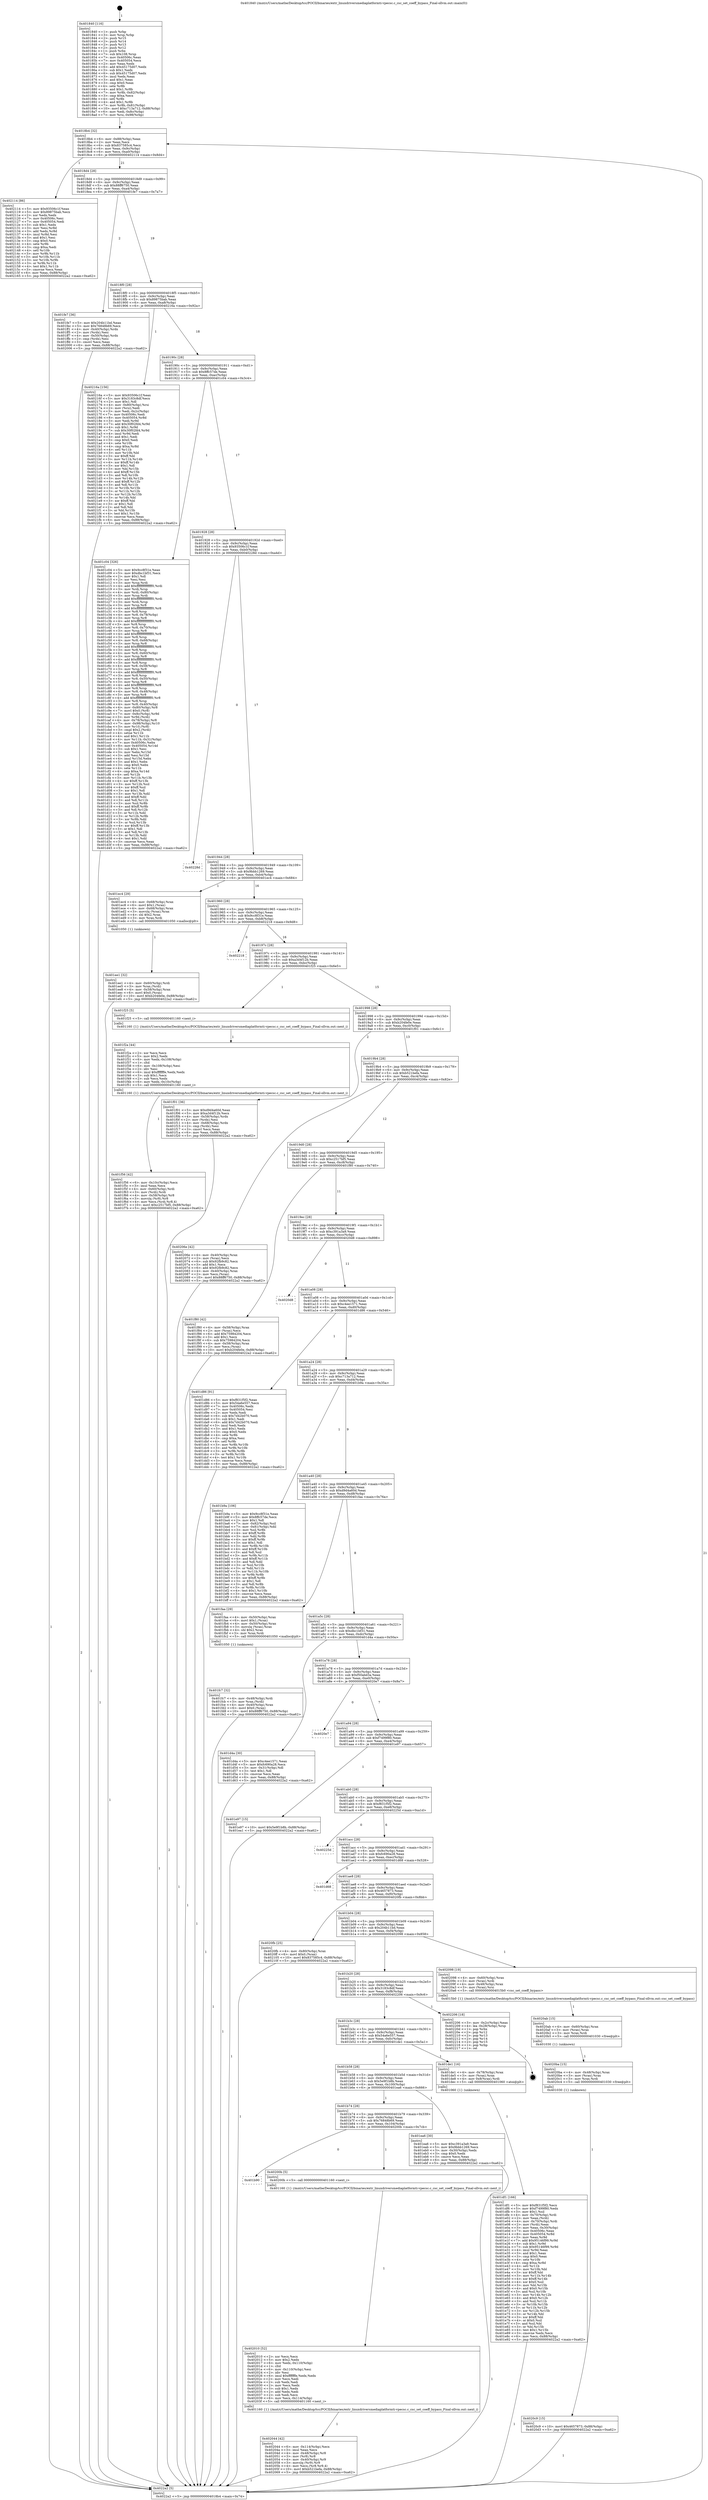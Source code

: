 digraph "0x401840" {
  label = "0x401840 (/mnt/c/Users/mathe/Desktop/tcc/POCII/binaries/extr_linuxdriversmediaplatformti-vpecsc.c_csc_set_coeff_bypass_Final-ollvm.out::main(0))"
  labelloc = "t"
  node[shape=record]

  Entry [label="",width=0.3,height=0.3,shape=circle,fillcolor=black,style=filled]
  "0x4018b4" [label="{
     0x4018b4 [32]\l
     | [instrs]\l
     &nbsp;&nbsp;0x4018b4 \<+6\>: mov -0x88(%rbp),%eax\l
     &nbsp;&nbsp;0x4018ba \<+2\>: mov %eax,%ecx\l
     &nbsp;&nbsp;0x4018bc \<+6\>: sub $0x837585c4,%ecx\l
     &nbsp;&nbsp;0x4018c2 \<+6\>: mov %eax,-0x9c(%rbp)\l
     &nbsp;&nbsp;0x4018c8 \<+6\>: mov %ecx,-0xa0(%rbp)\l
     &nbsp;&nbsp;0x4018ce \<+6\>: je 0000000000402114 \<main+0x8d4\>\l
  }"]
  "0x402114" [label="{
     0x402114 [86]\l
     | [instrs]\l
     &nbsp;&nbsp;0x402114 \<+5\>: mov $0x93506c1f,%eax\l
     &nbsp;&nbsp;0x402119 \<+5\>: mov $0x89875bab,%ecx\l
     &nbsp;&nbsp;0x40211e \<+2\>: xor %edx,%edx\l
     &nbsp;&nbsp;0x402120 \<+7\>: mov 0x40506c,%esi\l
     &nbsp;&nbsp;0x402127 \<+7\>: mov 0x405054,%edi\l
     &nbsp;&nbsp;0x40212e \<+3\>: sub $0x1,%edx\l
     &nbsp;&nbsp;0x402131 \<+3\>: mov %esi,%r8d\l
     &nbsp;&nbsp;0x402134 \<+3\>: add %edx,%r8d\l
     &nbsp;&nbsp;0x402137 \<+4\>: imul %r8d,%esi\l
     &nbsp;&nbsp;0x40213b \<+3\>: and $0x1,%esi\l
     &nbsp;&nbsp;0x40213e \<+3\>: cmp $0x0,%esi\l
     &nbsp;&nbsp;0x402141 \<+4\>: sete %r9b\l
     &nbsp;&nbsp;0x402145 \<+3\>: cmp $0xa,%edi\l
     &nbsp;&nbsp;0x402148 \<+4\>: setl %r10b\l
     &nbsp;&nbsp;0x40214c \<+3\>: mov %r9b,%r11b\l
     &nbsp;&nbsp;0x40214f \<+3\>: and %r10b,%r11b\l
     &nbsp;&nbsp;0x402152 \<+3\>: xor %r10b,%r9b\l
     &nbsp;&nbsp;0x402155 \<+3\>: or %r9b,%r11b\l
     &nbsp;&nbsp;0x402158 \<+4\>: test $0x1,%r11b\l
     &nbsp;&nbsp;0x40215c \<+3\>: cmovne %ecx,%eax\l
     &nbsp;&nbsp;0x40215f \<+6\>: mov %eax,-0x88(%rbp)\l
     &nbsp;&nbsp;0x402165 \<+5\>: jmp 00000000004022a2 \<main+0xa62\>\l
  }"]
  "0x4018d4" [label="{
     0x4018d4 [28]\l
     | [instrs]\l
     &nbsp;&nbsp;0x4018d4 \<+5\>: jmp 00000000004018d9 \<main+0x99\>\l
     &nbsp;&nbsp;0x4018d9 \<+6\>: mov -0x9c(%rbp),%eax\l
     &nbsp;&nbsp;0x4018df \<+5\>: sub $0x88ff6750,%eax\l
     &nbsp;&nbsp;0x4018e4 \<+6\>: mov %eax,-0xa4(%rbp)\l
     &nbsp;&nbsp;0x4018ea \<+6\>: je 0000000000401fe7 \<main+0x7a7\>\l
  }"]
  Exit [label="",width=0.3,height=0.3,shape=circle,fillcolor=black,style=filled,peripheries=2]
  "0x401fe7" [label="{
     0x401fe7 [36]\l
     | [instrs]\l
     &nbsp;&nbsp;0x401fe7 \<+5\>: mov $0x204b11bd,%eax\l
     &nbsp;&nbsp;0x401fec \<+5\>: mov $0x76848b69,%ecx\l
     &nbsp;&nbsp;0x401ff1 \<+4\>: mov -0x40(%rbp),%rdx\l
     &nbsp;&nbsp;0x401ff5 \<+2\>: mov (%rdx),%esi\l
     &nbsp;&nbsp;0x401ff7 \<+4\>: mov -0x50(%rbp),%rdx\l
     &nbsp;&nbsp;0x401ffb \<+2\>: cmp (%rdx),%esi\l
     &nbsp;&nbsp;0x401ffd \<+3\>: cmovl %ecx,%eax\l
     &nbsp;&nbsp;0x402000 \<+6\>: mov %eax,-0x88(%rbp)\l
     &nbsp;&nbsp;0x402006 \<+5\>: jmp 00000000004022a2 \<main+0xa62\>\l
  }"]
  "0x4018f0" [label="{
     0x4018f0 [28]\l
     | [instrs]\l
     &nbsp;&nbsp;0x4018f0 \<+5\>: jmp 00000000004018f5 \<main+0xb5\>\l
     &nbsp;&nbsp;0x4018f5 \<+6\>: mov -0x9c(%rbp),%eax\l
     &nbsp;&nbsp;0x4018fb \<+5\>: sub $0x89875bab,%eax\l
     &nbsp;&nbsp;0x401900 \<+6\>: mov %eax,-0xa8(%rbp)\l
     &nbsp;&nbsp;0x401906 \<+6\>: je 000000000040216a \<main+0x92a\>\l
  }"]
  "0x4020c9" [label="{
     0x4020c9 [15]\l
     | [instrs]\l
     &nbsp;&nbsp;0x4020c9 \<+10\>: movl $0x4657873,-0x88(%rbp)\l
     &nbsp;&nbsp;0x4020d3 \<+5\>: jmp 00000000004022a2 \<main+0xa62\>\l
  }"]
  "0x40216a" [label="{
     0x40216a [156]\l
     | [instrs]\l
     &nbsp;&nbsp;0x40216a \<+5\>: mov $0x93506c1f,%eax\l
     &nbsp;&nbsp;0x40216f \<+5\>: mov $0x3183c8df,%ecx\l
     &nbsp;&nbsp;0x402174 \<+2\>: mov $0x1,%dl\l
     &nbsp;&nbsp;0x402176 \<+4\>: mov -0x80(%rbp),%rsi\l
     &nbsp;&nbsp;0x40217a \<+2\>: mov (%rsi),%edi\l
     &nbsp;&nbsp;0x40217c \<+3\>: mov %edi,-0x2c(%rbp)\l
     &nbsp;&nbsp;0x40217f \<+7\>: mov 0x40506c,%edi\l
     &nbsp;&nbsp;0x402186 \<+8\>: mov 0x405054,%r8d\l
     &nbsp;&nbsp;0x40218e \<+3\>: mov %edi,%r9d\l
     &nbsp;&nbsp;0x402191 \<+7\>: add $0x30f02fd4,%r9d\l
     &nbsp;&nbsp;0x402198 \<+4\>: sub $0x1,%r9d\l
     &nbsp;&nbsp;0x40219c \<+7\>: sub $0x30f02fd4,%r9d\l
     &nbsp;&nbsp;0x4021a3 \<+4\>: imul %r9d,%edi\l
     &nbsp;&nbsp;0x4021a7 \<+3\>: and $0x1,%edi\l
     &nbsp;&nbsp;0x4021aa \<+3\>: cmp $0x0,%edi\l
     &nbsp;&nbsp;0x4021ad \<+4\>: sete %r10b\l
     &nbsp;&nbsp;0x4021b1 \<+4\>: cmp $0xa,%r8d\l
     &nbsp;&nbsp;0x4021b5 \<+4\>: setl %r11b\l
     &nbsp;&nbsp;0x4021b9 \<+3\>: mov %r10b,%bl\l
     &nbsp;&nbsp;0x4021bc \<+3\>: xor $0xff,%bl\l
     &nbsp;&nbsp;0x4021bf \<+3\>: mov %r11b,%r14b\l
     &nbsp;&nbsp;0x4021c2 \<+4\>: xor $0xff,%r14b\l
     &nbsp;&nbsp;0x4021c6 \<+3\>: xor $0x1,%dl\l
     &nbsp;&nbsp;0x4021c9 \<+3\>: mov %bl,%r15b\l
     &nbsp;&nbsp;0x4021cc \<+4\>: and $0xff,%r15b\l
     &nbsp;&nbsp;0x4021d0 \<+3\>: and %dl,%r10b\l
     &nbsp;&nbsp;0x4021d3 \<+3\>: mov %r14b,%r12b\l
     &nbsp;&nbsp;0x4021d6 \<+4\>: and $0xff,%r12b\l
     &nbsp;&nbsp;0x4021da \<+3\>: and %dl,%r11b\l
     &nbsp;&nbsp;0x4021dd \<+3\>: or %r10b,%r15b\l
     &nbsp;&nbsp;0x4021e0 \<+3\>: or %r11b,%r12b\l
     &nbsp;&nbsp;0x4021e3 \<+3\>: xor %r12b,%r15b\l
     &nbsp;&nbsp;0x4021e6 \<+3\>: or %r14b,%bl\l
     &nbsp;&nbsp;0x4021e9 \<+3\>: xor $0xff,%bl\l
     &nbsp;&nbsp;0x4021ec \<+3\>: or $0x1,%dl\l
     &nbsp;&nbsp;0x4021ef \<+2\>: and %dl,%bl\l
     &nbsp;&nbsp;0x4021f1 \<+3\>: or %bl,%r15b\l
     &nbsp;&nbsp;0x4021f4 \<+4\>: test $0x1,%r15b\l
     &nbsp;&nbsp;0x4021f8 \<+3\>: cmovne %ecx,%eax\l
     &nbsp;&nbsp;0x4021fb \<+6\>: mov %eax,-0x88(%rbp)\l
     &nbsp;&nbsp;0x402201 \<+5\>: jmp 00000000004022a2 \<main+0xa62\>\l
  }"]
  "0x40190c" [label="{
     0x40190c [28]\l
     | [instrs]\l
     &nbsp;&nbsp;0x40190c \<+5\>: jmp 0000000000401911 \<main+0xd1\>\l
     &nbsp;&nbsp;0x401911 \<+6\>: mov -0x9c(%rbp),%eax\l
     &nbsp;&nbsp;0x401917 \<+5\>: sub $0x8ffc57de,%eax\l
     &nbsp;&nbsp;0x40191c \<+6\>: mov %eax,-0xac(%rbp)\l
     &nbsp;&nbsp;0x401922 \<+6\>: je 0000000000401c04 \<main+0x3c4\>\l
  }"]
  "0x4020ba" [label="{
     0x4020ba [15]\l
     | [instrs]\l
     &nbsp;&nbsp;0x4020ba \<+4\>: mov -0x48(%rbp),%rax\l
     &nbsp;&nbsp;0x4020be \<+3\>: mov (%rax),%rax\l
     &nbsp;&nbsp;0x4020c1 \<+3\>: mov %rax,%rdi\l
     &nbsp;&nbsp;0x4020c4 \<+5\>: call 0000000000401030 \<free@plt\>\l
     | [calls]\l
     &nbsp;&nbsp;0x401030 \{1\} (unknown)\l
  }"]
  "0x401c04" [label="{
     0x401c04 [326]\l
     | [instrs]\l
     &nbsp;&nbsp;0x401c04 \<+5\>: mov $0x9cc8f31e,%eax\l
     &nbsp;&nbsp;0x401c09 \<+5\>: mov $0xdbc1bf31,%ecx\l
     &nbsp;&nbsp;0x401c0e \<+2\>: mov $0x1,%dl\l
     &nbsp;&nbsp;0x401c10 \<+2\>: xor %esi,%esi\l
     &nbsp;&nbsp;0x401c12 \<+3\>: mov %rsp,%rdi\l
     &nbsp;&nbsp;0x401c15 \<+4\>: add $0xfffffffffffffff0,%rdi\l
     &nbsp;&nbsp;0x401c19 \<+3\>: mov %rdi,%rsp\l
     &nbsp;&nbsp;0x401c1c \<+4\>: mov %rdi,-0x80(%rbp)\l
     &nbsp;&nbsp;0x401c20 \<+3\>: mov %rsp,%rdi\l
     &nbsp;&nbsp;0x401c23 \<+4\>: add $0xfffffffffffffff0,%rdi\l
     &nbsp;&nbsp;0x401c27 \<+3\>: mov %rdi,%rsp\l
     &nbsp;&nbsp;0x401c2a \<+3\>: mov %rsp,%r8\l
     &nbsp;&nbsp;0x401c2d \<+4\>: add $0xfffffffffffffff0,%r8\l
     &nbsp;&nbsp;0x401c31 \<+3\>: mov %r8,%rsp\l
     &nbsp;&nbsp;0x401c34 \<+4\>: mov %r8,-0x78(%rbp)\l
     &nbsp;&nbsp;0x401c38 \<+3\>: mov %rsp,%r8\l
     &nbsp;&nbsp;0x401c3b \<+4\>: add $0xfffffffffffffff0,%r8\l
     &nbsp;&nbsp;0x401c3f \<+3\>: mov %r8,%rsp\l
     &nbsp;&nbsp;0x401c42 \<+4\>: mov %r8,-0x70(%rbp)\l
     &nbsp;&nbsp;0x401c46 \<+3\>: mov %rsp,%r8\l
     &nbsp;&nbsp;0x401c49 \<+4\>: add $0xfffffffffffffff0,%r8\l
     &nbsp;&nbsp;0x401c4d \<+3\>: mov %r8,%rsp\l
     &nbsp;&nbsp;0x401c50 \<+4\>: mov %r8,-0x68(%rbp)\l
     &nbsp;&nbsp;0x401c54 \<+3\>: mov %rsp,%r8\l
     &nbsp;&nbsp;0x401c57 \<+4\>: add $0xfffffffffffffff0,%r8\l
     &nbsp;&nbsp;0x401c5b \<+3\>: mov %r8,%rsp\l
     &nbsp;&nbsp;0x401c5e \<+4\>: mov %r8,-0x60(%rbp)\l
     &nbsp;&nbsp;0x401c62 \<+3\>: mov %rsp,%r8\l
     &nbsp;&nbsp;0x401c65 \<+4\>: add $0xfffffffffffffff0,%r8\l
     &nbsp;&nbsp;0x401c69 \<+3\>: mov %r8,%rsp\l
     &nbsp;&nbsp;0x401c6c \<+4\>: mov %r8,-0x58(%rbp)\l
     &nbsp;&nbsp;0x401c70 \<+3\>: mov %rsp,%r8\l
     &nbsp;&nbsp;0x401c73 \<+4\>: add $0xfffffffffffffff0,%r8\l
     &nbsp;&nbsp;0x401c77 \<+3\>: mov %r8,%rsp\l
     &nbsp;&nbsp;0x401c7a \<+4\>: mov %r8,-0x50(%rbp)\l
     &nbsp;&nbsp;0x401c7e \<+3\>: mov %rsp,%r8\l
     &nbsp;&nbsp;0x401c81 \<+4\>: add $0xfffffffffffffff0,%r8\l
     &nbsp;&nbsp;0x401c85 \<+3\>: mov %r8,%rsp\l
     &nbsp;&nbsp;0x401c88 \<+4\>: mov %r8,-0x48(%rbp)\l
     &nbsp;&nbsp;0x401c8c \<+3\>: mov %rsp,%r8\l
     &nbsp;&nbsp;0x401c8f \<+4\>: add $0xfffffffffffffff0,%r8\l
     &nbsp;&nbsp;0x401c93 \<+3\>: mov %r8,%rsp\l
     &nbsp;&nbsp;0x401c96 \<+4\>: mov %r8,-0x40(%rbp)\l
     &nbsp;&nbsp;0x401c9a \<+4\>: mov -0x80(%rbp),%r8\l
     &nbsp;&nbsp;0x401c9e \<+7\>: movl $0x0,(%r8)\l
     &nbsp;&nbsp;0x401ca5 \<+7\>: mov -0x8c(%rbp),%r9d\l
     &nbsp;&nbsp;0x401cac \<+3\>: mov %r9d,(%rdi)\l
     &nbsp;&nbsp;0x401caf \<+4\>: mov -0x78(%rbp),%r8\l
     &nbsp;&nbsp;0x401cb3 \<+7\>: mov -0x98(%rbp),%r10\l
     &nbsp;&nbsp;0x401cba \<+3\>: mov %r10,(%r8)\l
     &nbsp;&nbsp;0x401cbd \<+3\>: cmpl $0x2,(%rdi)\l
     &nbsp;&nbsp;0x401cc0 \<+4\>: setne %r11b\l
     &nbsp;&nbsp;0x401cc4 \<+4\>: and $0x1,%r11b\l
     &nbsp;&nbsp;0x401cc8 \<+4\>: mov %r11b,-0x31(%rbp)\l
     &nbsp;&nbsp;0x401ccc \<+7\>: mov 0x40506c,%ebx\l
     &nbsp;&nbsp;0x401cd3 \<+8\>: mov 0x405054,%r14d\l
     &nbsp;&nbsp;0x401cdb \<+3\>: sub $0x1,%esi\l
     &nbsp;&nbsp;0x401cde \<+3\>: mov %ebx,%r15d\l
     &nbsp;&nbsp;0x401ce1 \<+3\>: add %esi,%r15d\l
     &nbsp;&nbsp;0x401ce4 \<+4\>: imul %r15d,%ebx\l
     &nbsp;&nbsp;0x401ce8 \<+3\>: and $0x1,%ebx\l
     &nbsp;&nbsp;0x401ceb \<+3\>: cmp $0x0,%ebx\l
     &nbsp;&nbsp;0x401cee \<+4\>: sete %r11b\l
     &nbsp;&nbsp;0x401cf2 \<+4\>: cmp $0xa,%r14d\l
     &nbsp;&nbsp;0x401cf6 \<+4\>: setl %r12b\l
     &nbsp;&nbsp;0x401cfa \<+3\>: mov %r11b,%r13b\l
     &nbsp;&nbsp;0x401cfd \<+4\>: xor $0xff,%r13b\l
     &nbsp;&nbsp;0x401d01 \<+3\>: mov %r12b,%sil\l
     &nbsp;&nbsp;0x401d04 \<+4\>: xor $0xff,%sil\l
     &nbsp;&nbsp;0x401d08 \<+3\>: xor $0x1,%dl\l
     &nbsp;&nbsp;0x401d0b \<+3\>: mov %r13b,%dil\l
     &nbsp;&nbsp;0x401d0e \<+4\>: and $0xff,%dil\l
     &nbsp;&nbsp;0x401d12 \<+3\>: and %dl,%r11b\l
     &nbsp;&nbsp;0x401d15 \<+3\>: mov %sil,%r8b\l
     &nbsp;&nbsp;0x401d18 \<+4\>: and $0xff,%r8b\l
     &nbsp;&nbsp;0x401d1c \<+3\>: and %dl,%r12b\l
     &nbsp;&nbsp;0x401d1f \<+3\>: or %r11b,%dil\l
     &nbsp;&nbsp;0x401d22 \<+3\>: or %r12b,%r8b\l
     &nbsp;&nbsp;0x401d25 \<+3\>: xor %r8b,%dil\l
     &nbsp;&nbsp;0x401d28 \<+3\>: or %sil,%r13b\l
     &nbsp;&nbsp;0x401d2b \<+4\>: xor $0xff,%r13b\l
     &nbsp;&nbsp;0x401d2f \<+3\>: or $0x1,%dl\l
     &nbsp;&nbsp;0x401d32 \<+3\>: and %dl,%r13b\l
     &nbsp;&nbsp;0x401d35 \<+3\>: or %r13b,%dil\l
     &nbsp;&nbsp;0x401d38 \<+4\>: test $0x1,%dil\l
     &nbsp;&nbsp;0x401d3c \<+3\>: cmovne %ecx,%eax\l
     &nbsp;&nbsp;0x401d3f \<+6\>: mov %eax,-0x88(%rbp)\l
     &nbsp;&nbsp;0x401d45 \<+5\>: jmp 00000000004022a2 \<main+0xa62\>\l
  }"]
  "0x401928" [label="{
     0x401928 [28]\l
     | [instrs]\l
     &nbsp;&nbsp;0x401928 \<+5\>: jmp 000000000040192d \<main+0xed\>\l
     &nbsp;&nbsp;0x40192d \<+6\>: mov -0x9c(%rbp),%eax\l
     &nbsp;&nbsp;0x401933 \<+5\>: sub $0x93506c1f,%eax\l
     &nbsp;&nbsp;0x401938 \<+6\>: mov %eax,-0xb0(%rbp)\l
     &nbsp;&nbsp;0x40193e \<+6\>: je 000000000040228d \<main+0xa4d\>\l
  }"]
  "0x4020ab" [label="{
     0x4020ab [15]\l
     | [instrs]\l
     &nbsp;&nbsp;0x4020ab \<+4\>: mov -0x60(%rbp),%rax\l
     &nbsp;&nbsp;0x4020af \<+3\>: mov (%rax),%rax\l
     &nbsp;&nbsp;0x4020b2 \<+3\>: mov %rax,%rdi\l
     &nbsp;&nbsp;0x4020b5 \<+5\>: call 0000000000401030 \<free@plt\>\l
     | [calls]\l
     &nbsp;&nbsp;0x401030 \{1\} (unknown)\l
  }"]
  "0x40228d" [label="{
     0x40228d\l
  }", style=dashed]
  "0x401944" [label="{
     0x401944 [28]\l
     | [instrs]\l
     &nbsp;&nbsp;0x401944 \<+5\>: jmp 0000000000401949 \<main+0x109\>\l
     &nbsp;&nbsp;0x401949 \<+6\>: mov -0x9c(%rbp),%eax\l
     &nbsp;&nbsp;0x40194f \<+5\>: sub $0x9bbb1269,%eax\l
     &nbsp;&nbsp;0x401954 \<+6\>: mov %eax,-0xb4(%rbp)\l
     &nbsp;&nbsp;0x40195a \<+6\>: je 0000000000401ec4 \<main+0x684\>\l
  }"]
  "0x402044" [label="{
     0x402044 [42]\l
     | [instrs]\l
     &nbsp;&nbsp;0x402044 \<+6\>: mov -0x114(%rbp),%ecx\l
     &nbsp;&nbsp;0x40204a \<+3\>: imul %eax,%ecx\l
     &nbsp;&nbsp;0x40204d \<+4\>: mov -0x48(%rbp),%r8\l
     &nbsp;&nbsp;0x402051 \<+3\>: mov (%r8),%r8\l
     &nbsp;&nbsp;0x402054 \<+4\>: mov -0x40(%rbp),%r9\l
     &nbsp;&nbsp;0x402058 \<+3\>: movslq (%r9),%r9\l
     &nbsp;&nbsp;0x40205b \<+4\>: mov %ecx,(%r8,%r9,4)\l
     &nbsp;&nbsp;0x40205f \<+10\>: movl $0xb521befa,-0x88(%rbp)\l
     &nbsp;&nbsp;0x402069 \<+5\>: jmp 00000000004022a2 \<main+0xa62\>\l
  }"]
  "0x401ec4" [label="{
     0x401ec4 [29]\l
     | [instrs]\l
     &nbsp;&nbsp;0x401ec4 \<+4\>: mov -0x68(%rbp),%rax\l
     &nbsp;&nbsp;0x401ec8 \<+6\>: movl $0x1,(%rax)\l
     &nbsp;&nbsp;0x401ece \<+4\>: mov -0x68(%rbp),%rax\l
     &nbsp;&nbsp;0x401ed2 \<+3\>: movslq (%rax),%rax\l
     &nbsp;&nbsp;0x401ed5 \<+4\>: shl $0x2,%rax\l
     &nbsp;&nbsp;0x401ed9 \<+3\>: mov %rax,%rdi\l
     &nbsp;&nbsp;0x401edc \<+5\>: call 0000000000401050 \<malloc@plt\>\l
     | [calls]\l
     &nbsp;&nbsp;0x401050 \{1\} (unknown)\l
  }"]
  "0x401960" [label="{
     0x401960 [28]\l
     | [instrs]\l
     &nbsp;&nbsp;0x401960 \<+5\>: jmp 0000000000401965 \<main+0x125\>\l
     &nbsp;&nbsp;0x401965 \<+6\>: mov -0x9c(%rbp),%eax\l
     &nbsp;&nbsp;0x40196b \<+5\>: sub $0x9cc8f31e,%eax\l
     &nbsp;&nbsp;0x401970 \<+6\>: mov %eax,-0xb8(%rbp)\l
     &nbsp;&nbsp;0x401976 \<+6\>: je 0000000000402218 \<main+0x9d8\>\l
  }"]
  "0x402010" [label="{
     0x402010 [52]\l
     | [instrs]\l
     &nbsp;&nbsp;0x402010 \<+2\>: xor %ecx,%ecx\l
     &nbsp;&nbsp;0x402012 \<+5\>: mov $0x2,%edx\l
     &nbsp;&nbsp;0x402017 \<+6\>: mov %edx,-0x110(%rbp)\l
     &nbsp;&nbsp;0x40201d \<+1\>: cltd\l
     &nbsp;&nbsp;0x40201e \<+6\>: mov -0x110(%rbp),%esi\l
     &nbsp;&nbsp;0x402024 \<+2\>: idiv %esi\l
     &nbsp;&nbsp;0x402026 \<+6\>: imul $0xfffffffe,%edx,%edx\l
     &nbsp;&nbsp;0x40202c \<+2\>: mov %ecx,%edi\l
     &nbsp;&nbsp;0x40202e \<+2\>: sub %edx,%edi\l
     &nbsp;&nbsp;0x402030 \<+2\>: mov %ecx,%edx\l
     &nbsp;&nbsp;0x402032 \<+3\>: sub $0x1,%edx\l
     &nbsp;&nbsp;0x402035 \<+2\>: add %edx,%edi\l
     &nbsp;&nbsp;0x402037 \<+2\>: sub %edi,%ecx\l
     &nbsp;&nbsp;0x402039 \<+6\>: mov %ecx,-0x114(%rbp)\l
     &nbsp;&nbsp;0x40203f \<+5\>: call 0000000000401160 \<next_i\>\l
     | [calls]\l
     &nbsp;&nbsp;0x401160 \{1\} (/mnt/c/Users/mathe/Desktop/tcc/POCII/binaries/extr_linuxdriversmediaplatformti-vpecsc.c_csc_set_coeff_bypass_Final-ollvm.out::next_i)\l
  }"]
  "0x402218" [label="{
     0x402218\l
  }", style=dashed]
  "0x40197c" [label="{
     0x40197c [28]\l
     | [instrs]\l
     &nbsp;&nbsp;0x40197c \<+5\>: jmp 0000000000401981 \<main+0x141\>\l
     &nbsp;&nbsp;0x401981 \<+6\>: mov -0x9c(%rbp),%eax\l
     &nbsp;&nbsp;0x401987 \<+5\>: sub $0xa3d4f12b,%eax\l
     &nbsp;&nbsp;0x40198c \<+6\>: mov %eax,-0xbc(%rbp)\l
     &nbsp;&nbsp;0x401992 \<+6\>: je 0000000000401f25 \<main+0x6e5\>\l
  }"]
  "0x401b90" [label="{
     0x401b90\l
  }", style=dashed]
  "0x401f25" [label="{
     0x401f25 [5]\l
     | [instrs]\l
     &nbsp;&nbsp;0x401f25 \<+5\>: call 0000000000401160 \<next_i\>\l
     | [calls]\l
     &nbsp;&nbsp;0x401160 \{1\} (/mnt/c/Users/mathe/Desktop/tcc/POCII/binaries/extr_linuxdriversmediaplatformti-vpecsc.c_csc_set_coeff_bypass_Final-ollvm.out::next_i)\l
  }"]
  "0x401998" [label="{
     0x401998 [28]\l
     | [instrs]\l
     &nbsp;&nbsp;0x401998 \<+5\>: jmp 000000000040199d \<main+0x15d\>\l
     &nbsp;&nbsp;0x40199d \<+6\>: mov -0x9c(%rbp),%eax\l
     &nbsp;&nbsp;0x4019a3 \<+5\>: sub $0xb204fe0e,%eax\l
     &nbsp;&nbsp;0x4019a8 \<+6\>: mov %eax,-0xc0(%rbp)\l
     &nbsp;&nbsp;0x4019ae \<+6\>: je 0000000000401f01 \<main+0x6c1\>\l
  }"]
  "0x40200b" [label="{
     0x40200b [5]\l
     | [instrs]\l
     &nbsp;&nbsp;0x40200b \<+5\>: call 0000000000401160 \<next_i\>\l
     | [calls]\l
     &nbsp;&nbsp;0x401160 \{1\} (/mnt/c/Users/mathe/Desktop/tcc/POCII/binaries/extr_linuxdriversmediaplatformti-vpecsc.c_csc_set_coeff_bypass_Final-ollvm.out::next_i)\l
  }"]
  "0x401f01" [label="{
     0x401f01 [36]\l
     | [instrs]\l
     &nbsp;&nbsp;0x401f01 \<+5\>: mov $0xd9d4a60d,%eax\l
     &nbsp;&nbsp;0x401f06 \<+5\>: mov $0xa3d4f12b,%ecx\l
     &nbsp;&nbsp;0x401f0b \<+4\>: mov -0x58(%rbp),%rdx\l
     &nbsp;&nbsp;0x401f0f \<+2\>: mov (%rdx),%esi\l
     &nbsp;&nbsp;0x401f11 \<+4\>: mov -0x68(%rbp),%rdx\l
     &nbsp;&nbsp;0x401f15 \<+2\>: cmp (%rdx),%esi\l
     &nbsp;&nbsp;0x401f17 \<+3\>: cmovl %ecx,%eax\l
     &nbsp;&nbsp;0x401f1a \<+6\>: mov %eax,-0x88(%rbp)\l
     &nbsp;&nbsp;0x401f20 \<+5\>: jmp 00000000004022a2 \<main+0xa62\>\l
  }"]
  "0x4019b4" [label="{
     0x4019b4 [28]\l
     | [instrs]\l
     &nbsp;&nbsp;0x4019b4 \<+5\>: jmp 00000000004019b9 \<main+0x179\>\l
     &nbsp;&nbsp;0x4019b9 \<+6\>: mov -0x9c(%rbp),%eax\l
     &nbsp;&nbsp;0x4019bf \<+5\>: sub $0xb521befa,%eax\l
     &nbsp;&nbsp;0x4019c4 \<+6\>: mov %eax,-0xc4(%rbp)\l
     &nbsp;&nbsp;0x4019ca \<+6\>: je 000000000040206e \<main+0x82e\>\l
  }"]
  "0x401fc7" [label="{
     0x401fc7 [32]\l
     | [instrs]\l
     &nbsp;&nbsp;0x401fc7 \<+4\>: mov -0x48(%rbp),%rdi\l
     &nbsp;&nbsp;0x401fcb \<+3\>: mov %rax,(%rdi)\l
     &nbsp;&nbsp;0x401fce \<+4\>: mov -0x40(%rbp),%rax\l
     &nbsp;&nbsp;0x401fd2 \<+6\>: movl $0x0,(%rax)\l
     &nbsp;&nbsp;0x401fd8 \<+10\>: movl $0x88ff6750,-0x88(%rbp)\l
     &nbsp;&nbsp;0x401fe2 \<+5\>: jmp 00000000004022a2 \<main+0xa62\>\l
  }"]
  "0x40206e" [label="{
     0x40206e [42]\l
     | [instrs]\l
     &nbsp;&nbsp;0x40206e \<+4\>: mov -0x40(%rbp),%rax\l
     &nbsp;&nbsp;0x402072 \<+2\>: mov (%rax),%ecx\l
     &nbsp;&nbsp;0x402074 \<+6\>: sub $0x92fb9c82,%ecx\l
     &nbsp;&nbsp;0x40207a \<+3\>: add $0x1,%ecx\l
     &nbsp;&nbsp;0x40207d \<+6\>: add $0x92fb9c82,%ecx\l
     &nbsp;&nbsp;0x402083 \<+4\>: mov -0x40(%rbp),%rax\l
     &nbsp;&nbsp;0x402087 \<+2\>: mov %ecx,(%rax)\l
     &nbsp;&nbsp;0x402089 \<+10\>: movl $0x88ff6750,-0x88(%rbp)\l
     &nbsp;&nbsp;0x402093 \<+5\>: jmp 00000000004022a2 \<main+0xa62\>\l
  }"]
  "0x4019d0" [label="{
     0x4019d0 [28]\l
     | [instrs]\l
     &nbsp;&nbsp;0x4019d0 \<+5\>: jmp 00000000004019d5 \<main+0x195\>\l
     &nbsp;&nbsp;0x4019d5 \<+6\>: mov -0x9c(%rbp),%eax\l
     &nbsp;&nbsp;0x4019db \<+5\>: sub $0xc2517bf5,%eax\l
     &nbsp;&nbsp;0x4019e0 \<+6\>: mov %eax,-0xc8(%rbp)\l
     &nbsp;&nbsp;0x4019e6 \<+6\>: je 0000000000401f80 \<main+0x740\>\l
  }"]
  "0x401f56" [label="{
     0x401f56 [42]\l
     | [instrs]\l
     &nbsp;&nbsp;0x401f56 \<+6\>: mov -0x10c(%rbp),%ecx\l
     &nbsp;&nbsp;0x401f5c \<+3\>: imul %eax,%ecx\l
     &nbsp;&nbsp;0x401f5f \<+4\>: mov -0x60(%rbp),%rdi\l
     &nbsp;&nbsp;0x401f63 \<+3\>: mov (%rdi),%rdi\l
     &nbsp;&nbsp;0x401f66 \<+4\>: mov -0x58(%rbp),%r8\l
     &nbsp;&nbsp;0x401f6a \<+3\>: movslq (%r8),%r8\l
     &nbsp;&nbsp;0x401f6d \<+4\>: mov %ecx,(%rdi,%r8,4)\l
     &nbsp;&nbsp;0x401f71 \<+10\>: movl $0xc2517bf5,-0x88(%rbp)\l
     &nbsp;&nbsp;0x401f7b \<+5\>: jmp 00000000004022a2 \<main+0xa62\>\l
  }"]
  "0x401f80" [label="{
     0x401f80 [42]\l
     | [instrs]\l
     &nbsp;&nbsp;0x401f80 \<+4\>: mov -0x58(%rbp),%rax\l
     &nbsp;&nbsp;0x401f84 \<+2\>: mov (%rax),%ecx\l
     &nbsp;&nbsp;0x401f86 \<+6\>: add $0x75984204,%ecx\l
     &nbsp;&nbsp;0x401f8c \<+3\>: add $0x1,%ecx\l
     &nbsp;&nbsp;0x401f8f \<+6\>: sub $0x75984204,%ecx\l
     &nbsp;&nbsp;0x401f95 \<+4\>: mov -0x58(%rbp),%rax\l
     &nbsp;&nbsp;0x401f99 \<+2\>: mov %ecx,(%rax)\l
     &nbsp;&nbsp;0x401f9b \<+10\>: movl $0xb204fe0e,-0x88(%rbp)\l
     &nbsp;&nbsp;0x401fa5 \<+5\>: jmp 00000000004022a2 \<main+0xa62\>\l
  }"]
  "0x4019ec" [label="{
     0x4019ec [28]\l
     | [instrs]\l
     &nbsp;&nbsp;0x4019ec \<+5\>: jmp 00000000004019f1 \<main+0x1b1\>\l
     &nbsp;&nbsp;0x4019f1 \<+6\>: mov -0x9c(%rbp),%eax\l
     &nbsp;&nbsp;0x4019f7 \<+5\>: sub $0xc391a3a9,%eax\l
     &nbsp;&nbsp;0x4019fc \<+6\>: mov %eax,-0xcc(%rbp)\l
     &nbsp;&nbsp;0x401a02 \<+6\>: je 00000000004020d8 \<main+0x898\>\l
  }"]
  "0x401f2a" [label="{
     0x401f2a [44]\l
     | [instrs]\l
     &nbsp;&nbsp;0x401f2a \<+2\>: xor %ecx,%ecx\l
     &nbsp;&nbsp;0x401f2c \<+5\>: mov $0x2,%edx\l
     &nbsp;&nbsp;0x401f31 \<+6\>: mov %edx,-0x108(%rbp)\l
     &nbsp;&nbsp;0x401f37 \<+1\>: cltd\l
     &nbsp;&nbsp;0x401f38 \<+6\>: mov -0x108(%rbp),%esi\l
     &nbsp;&nbsp;0x401f3e \<+2\>: idiv %esi\l
     &nbsp;&nbsp;0x401f40 \<+6\>: imul $0xfffffffe,%edx,%edx\l
     &nbsp;&nbsp;0x401f46 \<+3\>: sub $0x1,%ecx\l
     &nbsp;&nbsp;0x401f49 \<+2\>: sub %ecx,%edx\l
     &nbsp;&nbsp;0x401f4b \<+6\>: mov %edx,-0x10c(%rbp)\l
     &nbsp;&nbsp;0x401f51 \<+5\>: call 0000000000401160 \<next_i\>\l
     | [calls]\l
     &nbsp;&nbsp;0x401160 \{1\} (/mnt/c/Users/mathe/Desktop/tcc/POCII/binaries/extr_linuxdriversmediaplatformti-vpecsc.c_csc_set_coeff_bypass_Final-ollvm.out::next_i)\l
  }"]
  "0x4020d8" [label="{
     0x4020d8\l
  }", style=dashed]
  "0x401a08" [label="{
     0x401a08 [28]\l
     | [instrs]\l
     &nbsp;&nbsp;0x401a08 \<+5\>: jmp 0000000000401a0d \<main+0x1cd\>\l
     &nbsp;&nbsp;0x401a0d \<+6\>: mov -0x9c(%rbp),%eax\l
     &nbsp;&nbsp;0x401a13 \<+5\>: sub $0xc4ee1571,%eax\l
     &nbsp;&nbsp;0x401a18 \<+6\>: mov %eax,-0xd0(%rbp)\l
     &nbsp;&nbsp;0x401a1e \<+6\>: je 0000000000401d86 \<main+0x546\>\l
  }"]
  "0x401ee1" [label="{
     0x401ee1 [32]\l
     | [instrs]\l
     &nbsp;&nbsp;0x401ee1 \<+4\>: mov -0x60(%rbp),%rdi\l
     &nbsp;&nbsp;0x401ee5 \<+3\>: mov %rax,(%rdi)\l
     &nbsp;&nbsp;0x401ee8 \<+4\>: mov -0x58(%rbp),%rax\l
     &nbsp;&nbsp;0x401eec \<+6\>: movl $0x0,(%rax)\l
     &nbsp;&nbsp;0x401ef2 \<+10\>: movl $0xb204fe0e,-0x88(%rbp)\l
     &nbsp;&nbsp;0x401efc \<+5\>: jmp 00000000004022a2 \<main+0xa62\>\l
  }"]
  "0x401d86" [label="{
     0x401d86 [91]\l
     | [instrs]\l
     &nbsp;&nbsp;0x401d86 \<+5\>: mov $0xf831f5f2,%eax\l
     &nbsp;&nbsp;0x401d8b \<+5\>: mov $0x54a6e557,%ecx\l
     &nbsp;&nbsp;0x401d90 \<+7\>: mov 0x40506c,%edx\l
     &nbsp;&nbsp;0x401d97 \<+7\>: mov 0x405054,%esi\l
     &nbsp;&nbsp;0x401d9e \<+2\>: mov %edx,%edi\l
     &nbsp;&nbsp;0x401da0 \<+6\>: sub $0x7d42b070,%edi\l
     &nbsp;&nbsp;0x401da6 \<+3\>: sub $0x1,%edi\l
     &nbsp;&nbsp;0x401da9 \<+6\>: add $0x7d42b070,%edi\l
     &nbsp;&nbsp;0x401daf \<+3\>: imul %edi,%edx\l
     &nbsp;&nbsp;0x401db2 \<+3\>: and $0x1,%edx\l
     &nbsp;&nbsp;0x401db5 \<+3\>: cmp $0x0,%edx\l
     &nbsp;&nbsp;0x401db8 \<+4\>: sete %r8b\l
     &nbsp;&nbsp;0x401dbc \<+3\>: cmp $0xa,%esi\l
     &nbsp;&nbsp;0x401dbf \<+4\>: setl %r9b\l
     &nbsp;&nbsp;0x401dc3 \<+3\>: mov %r8b,%r10b\l
     &nbsp;&nbsp;0x401dc6 \<+3\>: and %r9b,%r10b\l
     &nbsp;&nbsp;0x401dc9 \<+3\>: xor %r9b,%r8b\l
     &nbsp;&nbsp;0x401dcc \<+3\>: or %r8b,%r10b\l
     &nbsp;&nbsp;0x401dcf \<+4\>: test $0x1,%r10b\l
     &nbsp;&nbsp;0x401dd3 \<+3\>: cmovne %ecx,%eax\l
     &nbsp;&nbsp;0x401dd6 \<+6\>: mov %eax,-0x88(%rbp)\l
     &nbsp;&nbsp;0x401ddc \<+5\>: jmp 00000000004022a2 \<main+0xa62\>\l
  }"]
  "0x401a24" [label="{
     0x401a24 [28]\l
     | [instrs]\l
     &nbsp;&nbsp;0x401a24 \<+5\>: jmp 0000000000401a29 \<main+0x1e9\>\l
     &nbsp;&nbsp;0x401a29 \<+6\>: mov -0x9c(%rbp),%eax\l
     &nbsp;&nbsp;0x401a2f \<+5\>: sub $0xc713a712,%eax\l
     &nbsp;&nbsp;0x401a34 \<+6\>: mov %eax,-0xd4(%rbp)\l
     &nbsp;&nbsp;0x401a3a \<+6\>: je 0000000000401b9a \<main+0x35a\>\l
  }"]
  "0x401b74" [label="{
     0x401b74 [28]\l
     | [instrs]\l
     &nbsp;&nbsp;0x401b74 \<+5\>: jmp 0000000000401b79 \<main+0x339\>\l
     &nbsp;&nbsp;0x401b79 \<+6\>: mov -0x9c(%rbp),%eax\l
     &nbsp;&nbsp;0x401b7f \<+5\>: sub $0x76848b69,%eax\l
     &nbsp;&nbsp;0x401b84 \<+6\>: mov %eax,-0x104(%rbp)\l
     &nbsp;&nbsp;0x401b8a \<+6\>: je 000000000040200b \<main+0x7cb\>\l
  }"]
  "0x401b9a" [label="{
     0x401b9a [106]\l
     | [instrs]\l
     &nbsp;&nbsp;0x401b9a \<+5\>: mov $0x9cc8f31e,%eax\l
     &nbsp;&nbsp;0x401b9f \<+5\>: mov $0x8ffc57de,%ecx\l
     &nbsp;&nbsp;0x401ba4 \<+2\>: mov $0x1,%dl\l
     &nbsp;&nbsp;0x401ba6 \<+7\>: mov -0x82(%rbp),%sil\l
     &nbsp;&nbsp;0x401bad \<+7\>: mov -0x81(%rbp),%dil\l
     &nbsp;&nbsp;0x401bb4 \<+3\>: mov %sil,%r8b\l
     &nbsp;&nbsp;0x401bb7 \<+4\>: xor $0xff,%r8b\l
     &nbsp;&nbsp;0x401bbb \<+3\>: mov %dil,%r9b\l
     &nbsp;&nbsp;0x401bbe \<+4\>: xor $0xff,%r9b\l
     &nbsp;&nbsp;0x401bc2 \<+3\>: xor $0x1,%dl\l
     &nbsp;&nbsp;0x401bc5 \<+3\>: mov %r8b,%r10b\l
     &nbsp;&nbsp;0x401bc8 \<+4\>: and $0xff,%r10b\l
     &nbsp;&nbsp;0x401bcc \<+3\>: and %dl,%sil\l
     &nbsp;&nbsp;0x401bcf \<+3\>: mov %r9b,%r11b\l
     &nbsp;&nbsp;0x401bd2 \<+4\>: and $0xff,%r11b\l
     &nbsp;&nbsp;0x401bd6 \<+3\>: and %dl,%dil\l
     &nbsp;&nbsp;0x401bd9 \<+3\>: or %sil,%r10b\l
     &nbsp;&nbsp;0x401bdc \<+3\>: or %dil,%r11b\l
     &nbsp;&nbsp;0x401bdf \<+3\>: xor %r11b,%r10b\l
     &nbsp;&nbsp;0x401be2 \<+3\>: or %r9b,%r8b\l
     &nbsp;&nbsp;0x401be5 \<+4\>: xor $0xff,%r8b\l
     &nbsp;&nbsp;0x401be9 \<+3\>: or $0x1,%dl\l
     &nbsp;&nbsp;0x401bec \<+3\>: and %dl,%r8b\l
     &nbsp;&nbsp;0x401bef \<+3\>: or %r8b,%r10b\l
     &nbsp;&nbsp;0x401bf2 \<+4\>: test $0x1,%r10b\l
     &nbsp;&nbsp;0x401bf6 \<+3\>: cmovne %ecx,%eax\l
     &nbsp;&nbsp;0x401bf9 \<+6\>: mov %eax,-0x88(%rbp)\l
     &nbsp;&nbsp;0x401bff \<+5\>: jmp 00000000004022a2 \<main+0xa62\>\l
  }"]
  "0x401a40" [label="{
     0x401a40 [28]\l
     | [instrs]\l
     &nbsp;&nbsp;0x401a40 \<+5\>: jmp 0000000000401a45 \<main+0x205\>\l
     &nbsp;&nbsp;0x401a45 \<+6\>: mov -0x9c(%rbp),%eax\l
     &nbsp;&nbsp;0x401a4b \<+5\>: sub $0xd9d4a60d,%eax\l
     &nbsp;&nbsp;0x401a50 \<+6\>: mov %eax,-0xd8(%rbp)\l
     &nbsp;&nbsp;0x401a56 \<+6\>: je 0000000000401faa \<main+0x76a\>\l
  }"]
  "0x4022a2" [label="{
     0x4022a2 [5]\l
     | [instrs]\l
     &nbsp;&nbsp;0x4022a2 \<+5\>: jmp 00000000004018b4 \<main+0x74\>\l
  }"]
  "0x401840" [label="{
     0x401840 [116]\l
     | [instrs]\l
     &nbsp;&nbsp;0x401840 \<+1\>: push %rbp\l
     &nbsp;&nbsp;0x401841 \<+3\>: mov %rsp,%rbp\l
     &nbsp;&nbsp;0x401844 \<+2\>: push %r15\l
     &nbsp;&nbsp;0x401846 \<+2\>: push %r14\l
     &nbsp;&nbsp;0x401848 \<+2\>: push %r13\l
     &nbsp;&nbsp;0x40184a \<+2\>: push %r12\l
     &nbsp;&nbsp;0x40184c \<+1\>: push %rbx\l
     &nbsp;&nbsp;0x40184d \<+7\>: sub $0x108,%rsp\l
     &nbsp;&nbsp;0x401854 \<+7\>: mov 0x40506c,%eax\l
     &nbsp;&nbsp;0x40185b \<+7\>: mov 0x405054,%ecx\l
     &nbsp;&nbsp;0x401862 \<+2\>: mov %eax,%edx\l
     &nbsp;&nbsp;0x401864 \<+6\>: add $0x45175d07,%edx\l
     &nbsp;&nbsp;0x40186a \<+3\>: sub $0x1,%edx\l
     &nbsp;&nbsp;0x40186d \<+6\>: sub $0x45175d07,%edx\l
     &nbsp;&nbsp;0x401873 \<+3\>: imul %edx,%eax\l
     &nbsp;&nbsp;0x401876 \<+3\>: and $0x1,%eax\l
     &nbsp;&nbsp;0x401879 \<+3\>: cmp $0x0,%eax\l
     &nbsp;&nbsp;0x40187c \<+4\>: sete %r8b\l
     &nbsp;&nbsp;0x401880 \<+4\>: and $0x1,%r8b\l
     &nbsp;&nbsp;0x401884 \<+7\>: mov %r8b,-0x82(%rbp)\l
     &nbsp;&nbsp;0x40188b \<+3\>: cmp $0xa,%ecx\l
     &nbsp;&nbsp;0x40188e \<+4\>: setl %r8b\l
     &nbsp;&nbsp;0x401892 \<+4\>: and $0x1,%r8b\l
     &nbsp;&nbsp;0x401896 \<+7\>: mov %r8b,-0x81(%rbp)\l
     &nbsp;&nbsp;0x40189d \<+10\>: movl $0xc713a712,-0x88(%rbp)\l
     &nbsp;&nbsp;0x4018a7 \<+6\>: mov %edi,-0x8c(%rbp)\l
     &nbsp;&nbsp;0x4018ad \<+7\>: mov %rsi,-0x98(%rbp)\l
  }"]
  "0x401ea6" [label="{
     0x401ea6 [30]\l
     | [instrs]\l
     &nbsp;&nbsp;0x401ea6 \<+5\>: mov $0xc391a3a9,%eax\l
     &nbsp;&nbsp;0x401eab \<+5\>: mov $0x9bbb1269,%ecx\l
     &nbsp;&nbsp;0x401eb0 \<+3\>: mov -0x30(%rbp),%edx\l
     &nbsp;&nbsp;0x401eb3 \<+3\>: cmp $0x0,%edx\l
     &nbsp;&nbsp;0x401eb6 \<+3\>: cmove %ecx,%eax\l
     &nbsp;&nbsp;0x401eb9 \<+6\>: mov %eax,-0x88(%rbp)\l
     &nbsp;&nbsp;0x401ebf \<+5\>: jmp 00000000004022a2 \<main+0xa62\>\l
  }"]
  "0x401df1" [label="{
     0x401df1 [166]\l
     | [instrs]\l
     &nbsp;&nbsp;0x401df1 \<+5\>: mov $0xf831f5f2,%ecx\l
     &nbsp;&nbsp;0x401df6 \<+5\>: mov $0xf7499f80,%edx\l
     &nbsp;&nbsp;0x401dfb \<+3\>: mov $0x1,%sil\l
     &nbsp;&nbsp;0x401dfe \<+4\>: mov -0x70(%rbp),%rdi\l
     &nbsp;&nbsp;0x401e02 \<+2\>: mov %eax,(%rdi)\l
     &nbsp;&nbsp;0x401e04 \<+4\>: mov -0x70(%rbp),%rdi\l
     &nbsp;&nbsp;0x401e08 \<+2\>: mov (%rdi),%eax\l
     &nbsp;&nbsp;0x401e0a \<+3\>: mov %eax,-0x30(%rbp)\l
     &nbsp;&nbsp;0x401e0d \<+7\>: mov 0x40506c,%eax\l
     &nbsp;&nbsp;0x401e14 \<+8\>: mov 0x405054,%r8d\l
     &nbsp;&nbsp;0x401e1c \<+3\>: mov %eax,%r9d\l
     &nbsp;&nbsp;0x401e1f \<+7\>: add $0x95146f99,%r9d\l
     &nbsp;&nbsp;0x401e26 \<+4\>: sub $0x1,%r9d\l
     &nbsp;&nbsp;0x401e2a \<+7\>: sub $0x95146f99,%r9d\l
     &nbsp;&nbsp;0x401e31 \<+4\>: imul %r9d,%eax\l
     &nbsp;&nbsp;0x401e35 \<+3\>: and $0x1,%eax\l
     &nbsp;&nbsp;0x401e38 \<+3\>: cmp $0x0,%eax\l
     &nbsp;&nbsp;0x401e3b \<+4\>: sete %r10b\l
     &nbsp;&nbsp;0x401e3f \<+4\>: cmp $0xa,%r8d\l
     &nbsp;&nbsp;0x401e43 \<+4\>: setl %r11b\l
     &nbsp;&nbsp;0x401e47 \<+3\>: mov %r10b,%bl\l
     &nbsp;&nbsp;0x401e4a \<+3\>: xor $0xff,%bl\l
     &nbsp;&nbsp;0x401e4d \<+3\>: mov %r11b,%r14b\l
     &nbsp;&nbsp;0x401e50 \<+4\>: xor $0xff,%r14b\l
     &nbsp;&nbsp;0x401e54 \<+4\>: xor $0x0,%sil\l
     &nbsp;&nbsp;0x401e58 \<+3\>: mov %bl,%r15b\l
     &nbsp;&nbsp;0x401e5b \<+4\>: and $0x0,%r15b\l
     &nbsp;&nbsp;0x401e5f \<+3\>: and %sil,%r10b\l
     &nbsp;&nbsp;0x401e62 \<+3\>: mov %r14b,%r12b\l
     &nbsp;&nbsp;0x401e65 \<+4\>: and $0x0,%r12b\l
     &nbsp;&nbsp;0x401e69 \<+3\>: and %sil,%r11b\l
     &nbsp;&nbsp;0x401e6c \<+3\>: or %r10b,%r15b\l
     &nbsp;&nbsp;0x401e6f \<+3\>: or %r11b,%r12b\l
     &nbsp;&nbsp;0x401e72 \<+3\>: xor %r12b,%r15b\l
     &nbsp;&nbsp;0x401e75 \<+3\>: or %r14b,%bl\l
     &nbsp;&nbsp;0x401e78 \<+3\>: xor $0xff,%bl\l
     &nbsp;&nbsp;0x401e7b \<+4\>: or $0x0,%sil\l
     &nbsp;&nbsp;0x401e7f \<+3\>: and %sil,%bl\l
     &nbsp;&nbsp;0x401e82 \<+3\>: or %bl,%r15b\l
     &nbsp;&nbsp;0x401e85 \<+4\>: test $0x1,%r15b\l
     &nbsp;&nbsp;0x401e89 \<+3\>: cmovne %edx,%ecx\l
     &nbsp;&nbsp;0x401e8c \<+6\>: mov %ecx,-0x88(%rbp)\l
     &nbsp;&nbsp;0x401e92 \<+5\>: jmp 00000000004022a2 \<main+0xa62\>\l
  }"]
  "0x401faa" [label="{
     0x401faa [29]\l
     | [instrs]\l
     &nbsp;&nbsp;0x401faa \<+4\>: mov -0x50(%rbp),%rax\l
     &nbsp;&nbsp;0x401fae \<+6\>: movl $0x1,(%rax)\l
     &nbsp;&nbsp;0x401fb4 \<+4\>: mov -0x50(%rbp),%rax\l
     &nbsp;&nbsp;0x401fb8 \<+3\>: movslq (%rax),%rax\l
     &nbsp;&nbsp;0x401fbb \<+4\>: shl $0x2,%rax\l
     &nbsp;&nbsp;0x401fbf \<+3\>: mov %rax,%rdi\l
     &nbsp;&nbsp;0x401fc2 \<+5\>: call 0000000000401050 \<malloc@plt\>\l
     | [calls]\l
     &nbsp;&nbsp;0x401050 \{1\} (unknown)\l
  }"]
  "0x401a5c" [label="{
     0x401a5c [28]\l
     | [instrs]\l
     &nbsp;&nbsp;0x401a5c \<+5\>: jmp 0000000000401a61 \<main+0x221\>\l
     &nbsp;&nbsp;0x401a61 \<+6\>: mov -0x9c(%rbp),%eax\l
     &nbsp;&nbsp;0x401a67 \<+5\>: sub $0xdbc1bf31,%eax\l
     &nbsp;&nbsp;0x401a6c \<+6\>: mov %eax,-0xdc(%rbp)\l
     &nbsp;&nbsp;0x401a72 \<+6\>: je 0000000000401d4a \<main+0x50a\>\l
  }"]
  "0x401b58" [label="{
     0x401b58 [28]\l
     | [instrs]\l
     &nbsp;&nbsp;0x401b58 \<+5\>: jmp 0000000000401b5d \<main+0x31d\>\l
     &nbsp;&nbsp;0x401b5d \<+6\>: mov -0x9c(%rbp),%eax\l
     &nbsp;&nbsp;0x401b63 \<+5\>: sub $0x5e9f1b8b,%eax\l
     &nbsp;&nbsp;0x401b68 \<+6\>: mov %eax,-0x100(%rbp)\l
     &nbsp;&nbsp;0x401b6e \<+6\>: je 0000000000401ea6 \<main+0x666\>\l
  }"]
  "0x401d4a" [label="{
     0x401d4a [30]\l
     | [instrs]\l
     &nbsp;&nbsp;0x401d4a \<+5\>: mov $0xc4ee1571,%eax\l
     &nbsp;&nbsp;0x401d4f \<+5\>: mov $0xfc690a28,%ecx\l
     &nbsp;&nbsp;0x401d54 \<+3\>: mov -0x31(%rbp),%dl\l
     &nbsp;&nbsp;0x401d57 \<+3\>: test $0x1,%dl\l
     &nbsp;&nbsp;0x401d5a \<+3\>: cmovne %ecx,%eax\l
     &nbsp;&nbsp;0x401d5d \<+6\>: mov %eax,-0x88(%rbp)\l
     &nbsp;&nbsp;0x401d63 \<+5\>: jmp 00000000004022a2 \<main+0xa62\>\l
  }"]
  "0x401a78" [label="{
     0x401a78 [28]\l
     | [instrs]\l
     &nbsp;&nbsp;0x401a78 \<+5\>: jmp 0000000000401a7d \<main+0x23d\>\l
     &nbsp;&nbsp;0x401a7d \<+6\>: mov -0x9c(%rbp),%eax\l
     &nbsp;&nbsp;0x401a83 \<+5\>: sub $0xf50abd3a,%eax\l
     &nbsp;&nbsp;0x401a88 \<+6\>: mov %eax,-0xe0(%rbp)\l
     &nbsp;&nbsp;0x401a8e \<+6\>: je 00000000004020e7 \<main+0x8a7\>\l
  }"]
  "0x401de1" [label="{
     0x401de1 [16]\l
     | [instrs]\l
     &nbsp;&nbsp;0x401de1 \<+4\>: mov -0x78(%rbp),%rax\l
     &nbsp;&nbsp;0x401de5 \<+3\>: mov (%rax),%rax\l
     &nbsp;&nbsp;0x401de8 \<+4\>: mov 0x8(%rax),%rdi\l
     &nbsp;&nbsp;0x401dec \<+5\>: call 0000000000401060 \<atoi@plt\>\l
     | [calls]\l
     &nbsp;&nbsp;0x401060 \{1\} (unknown)\l
  }"]
  "0x4020e7" [label="{
     0x4020e7\l
  }", style=dashed]
  "0x401a94" [label="{
     0x401a94 [28]\l
     | [instrs]\l
     &nbsp;&nbsp;0x401a94 \<+5\>: jmp 0000000000401a99 \<main+0x259\>\l
     &nbsp;&nbsp;0x401a99 \<+6\>: mov -0x9c(%rbp),%eax\l
     &nbsp;&nbsp;0x401a9f \<+5\>: sub $0xf7499f80,%eax\l
     &nbsp;&nbsp;0x401aa4 \<+6\>: mov %eax,-0xe4(%rbp)\l
     &nbsp;&nbsp;0x401aaa \<+6\>: je 0000000000401e97 \<main+0x657\>\l
  }"]
  "0x401b3c" [label="{
     0x401b3c [28]\l
     | [instrs]\l
     &nbsp;&nbsp;0x401b3c \<+5\>: jmp 0000000000401b41 \<main+0x301\>\l
     &nbsp;&nbsp;0x401b41 \<+6\>: mov -0x9c(%rbp),%eax\l
     &nbsp;&nbsp;0x401b47 \<+5\>: sub $0x54a6e557,%eax\l
     &nbsp;&nbsp;0x401b4c \<+6\>: mov %eax,-0xfc(%rbp)\l
     &nbsp;&nbsp;0x401b52 \<+6\>: je 0000000000401de1 \<main+0x5a1\>\l
  }"]
  "0x401e97" [label="{
     0x401e97 [15]\l
     | [instrs]\l
     &nbsp;&nbsp;0x401e97 \<+10\>: movl $0x5e9f1b8b,-0x88(%rbp)\l
     &nbsp;&nbsp;0x401ea1 \<+5\>: jmp 00000000004022a2 \<main+0xa62\>\l
  }"]
  "0x401ab0" [label="{
     0x401ab0 [28]\l
     | [instrs]\l
     &nbsp;&nbsp;0x401ab0 \<+5\>: jmp 0000000000401ab5 \<main+0x275\>\l
     &nbsp;&nbsp;0x401ab5 \<+6\>: mov -0x9c(%rbp),%eax\l
     &nbsp;&nbsp;0x401abb \<+5\>: sub $0xf831f5f2,%eax\l
     &nbsp;&nbsp;0x401ac0 \<+6\>: mov %eax,-0xe8(%rbp)\l
     &nbsp;&nbsp;0x401ac6 \<+6\>: je 000000000040225d \<main+0xa1d\>\l
  }"]
  "0x402206" [label="{
     0x402206 [18]\l
     | [instrs]\l
     &nbsp;&nbsp;0x402206 \<+3\>: mov -0x2c(%rbp),%eax\l
     &nbsp;&nbsp;0x402209 \<+4\>: lea -0x28(%rbp),%rsp\l
     &nbsp;&nbsp;0x40220d \<+1\>: pop %rbx\l
     &nbsp;&nbsp;0x40220e \<+2\>: pop %r12\l
     &nbsp;&nbsp;0x402210 \<+2\>: pop %r13\l
     &nbsp;&nbsp;0x402212 \<+2\>: pop %r14\l
     &nbsp;&nbsp;0x402214 \<+2\>: pop %r15\l
     &nbsp;&nbsp;0x402216 \<+1\>: pop %rbp\l
     &nbsp;&nbsp;0x402217 \<+1\>: ret\l
  }"]
  "0x40225d" [label="{
     0x40225d\l
  }", style=dashed]
  "0x401acc" [label="{
     0x401acc [28]\l
     | [instrs]\l
     &nbsp;&nbsp;0x401acc \<+5\>: jmp 0000000000401ad1 \<main+0x291\>\l
     &nbsp;&nbsp;0x401ad1 \<+6\>: mov -0x9c(%rbp),%eax\l
     &nbsp;&nbsp;0x401ad7 \<+5\>: sub $0xfc690a28,%eax\l
     &nbsp;&nbsp;0x401adc \<+6\>: mov %eax,-0xec(%rbp)\l
     &nbsp;&nbsp;0x401ae2 \<+6\>: je 0000000000401d68 \<main+0x528\>\l
  }"]
  "0x401b20" [label="{
     0x401b20 [28]\l
     | [instrs]\l
     &nbsp;&nbsp;0x401b20 \<+5\>: jmp 0000000000401b25 \<main+0x2e5\>\l
     &nbsp;&nbsp;0x401b25 \<+6\>: mov -0x9c(%rbp),%eax\l
     &nbsp;&nbsp;0x401b2b \<+5\>: sub $0x3183c8df,%eax\l
     &nbsp;&nbsp;0x401b30 \<+6\>: mov %eax,-0xf8(%rbp)\l
     &nbsp;&nbsp;0x401b36 \<+6\>: je 0000000000402206 \<main+0x9c6\>\l
  }"]
  "0x401d68" [label="{
     0x401d68\l
  }", style=dashed]
  "0x401ae8" [label="{
     0x401ae8 [28]\l
     | [instrs]\l
     &nbsp;&nbsp;0x401ae8 \<+5\>: jmp 0000000000401aed \<main+0x2ad\>\l
     &nbsp;&nbsp;0x401aed \<+6\>: mov -0x9c(%rbp),%eax\l
     &nbsp;&nbsp;0x401af3 \<+5\>: sub $0x4657873,%eax\l
     &nbsp;&nbsp;0x401af8 \<+6\>: mov %eax,-0xf0(%rbp)\l
     &nbsp;&nbsp;0x401afe \<+6\>: je 00000000004020fb \<main+0x8bb\>\l
  }"]
  "0x402098" [label="{
     0x402098 [19]\l
     | [instrs]\l
     &nbsp;&nbsp;0x402098 \<+4\>: mov -0x60(%rbp),%rax\l
     &nbsp;&nbsp;0x40209c \<+3\>: mov (%rax),%rdi\l
     &nbsp;&nbsp;0x40209f \<+4\>: mov -0x48(%rbp),%rax\l
     &nbsp;&nbsp;0x4020a3 \<+3\>: mov (%rax),%rsi\l
     &nbsp;&nbsp;0x4020a6 \<+5\>: call 00000000004015b0 \<csc_set_coeff_bypass\>\l
     | [calls]\l
     &nbsp;&nbsp;0x4015b0 \{1\} (/mnt/c/Users/mathe/Desktop/tcc/POCII/binaries/extr_linuxdriversmediaplatformti-vpecsc.c_csc_set_coeff_bypass_Final-ollvm.out::csc_set_coeff_bypass)\l
  }"]
  "0x4020fb" [label="{
     0x4020fb [25]\l
     | [instrs]\l
     &nbsp;&nbsp;0x4020fb \<+4\>: mov -0x80(%rbp),%rax\l
     &nbsp;&nbsp;0x4020ff \<+6\>: movl $0x0,(%rax)\l
     &nbsp;&nbsp;0x402105 \<+10\>: movl $0x837585c4,-0x88(%rbp)\l
     &nbsp;&nbsp;0x40210f \<+5\>: jmp 00000000004022a2 \<main+0xa62\>\l
  }"]
  "0x401b04" [label="{
     0x401b04 [28]\l
     | [instrs]\l
     &nbsp;&nbsp;0x401b04 \<+5\>: jmp 0000000000401b09 \<main+0x2c9\>\l
     &nbsp;&nbsp;0x401b09 \<+6\>: mov -0x9c(%rbp),%eax\l
     &nbsp;&nbsp;0x401b0f \<+5\>: sub $0x204b11bd,%eax\l
     &nbsp;&nbsp;0x401b14 \<+6\>: mov %eax,-0xf4(%rbp)\l
     &nbsp;&nbsp;0x401b1a \<+6\>: je 0000000000402098 \<main+0x858\>\l
  }"]
  Entry -> "0x401840" [label=" 1"]
  "0x4018b4" -> "0x402114" [label=" 1"]
  "0x4018b4" -> "0x4018d4" [label=" 21"]
  "0x402206" -> Exit [label=" 1"]
  "0x4018d4" -> "0x401fe7" [label=" 2"]
  "0x4018d4" -> "0x4018f0" [label=" 19"]
  "0x40216a" -> "0x4022a2" [label=" 1"]
  "0x4018f0" -> "0x40216a" [label=" 1"]
  "0x4018f0" -> "0x40190c" [label=" 18"]
  "0x402114" -> "0x4022a2" [label=" 1"]
  "0x40190c" -> "0x401c04" [label=" 1"]
  "0x40190c" -> "0x401928" [label=" 17"]
  "0x4020fb" -> "0x4022a2" [label=" 1"]
  "0x401928" -> "0x40228d" [label=" 0"]
  "0x401928" -> "0x401944" [label=" 17"]
  "0x4020c9" -> "0x4022a2" [label=" 1"]
  "0x401944" -> "0x401ec4" [label=" 1"]
  "0x401944" -> "0x401960" [label=" 16"]
  "0x4020ba" -> "0x4020c9" [label=" 1"]
  "0x401960" -> "0x402218" [label=" 0"]
  "0x401960" -> "0x40197c" [label=" 16"]
  "0x4020ab" -> "0x4020ba" [label=" 1"]
  "0x40197c" -> "0x401f25" [label=" 1"]
  "0x40197c" -> "0x401998" [label=" 15"]
  "0x402098" -> "0x4020ab" [label=" 1"]
  "0x401998" -> "0x401f01" [label=" 2"]
  "0x401998" -> "0x4019b4" [label=" 13"]
  "0x40206e" -> "0x4022a2" [label=" 1"]
  "0x4019b4" -> "0x40206e" [label=" 1"]
  "0x4019b4" -> "0x4019d0" [label=" 12"]
  "0x402010" -> "0x402044" [label=" 1"]
  "0x4019d0" -> "0x401f80" [label=" 1"]
  "0x4019d0" -> "0x4019ec" [label=" 11"]
  "0x40200b" -> "0x402010" [label=" 1"]
  "0x4019ec" -> "0x4020d8" [label=" 0"]
  "0x4019ec" -> "0x401a08" [label=" 11"]
  "0x401b74" -> "0x401b90" [label=" 0"]
  "0x401a08" -> "0x401d86" [label=" 1"]
  "0x401a08" -> "0x401a24" [label=" 10"]
  "0x401b74" -> "0x40200b" [label=" 1"]
  "0x401a24" -> "0x401b9a" [label=" 1"]
  "0x401a24" -> "0x401a40" [label=" 9"]
  "0x401b9a" -> "0x4022a2" [label=" 1"]
  "0x401840" -> "0x4018b4" [label=" 1"]
  "0x4022a2" -> "0x4018b4" [label=" 21"]
  "0x402044" -> "0x4022a2" [label=" 1"]
  "0x401c04" -> "0x4022a2" [label=" 1"]
  "0x401fe7" -> "0x4022a2" [label=" 2"]
  "0x401a40" -> "0x401faa" [label=" 1"]
  "0x401a40" -> "0x401a5c" [label=" 8"]
  "0x401faa" -> "0x401fc7" [label=" 1"]
  "0x401a5c" -> "0x401d4a" [label=" 1"]
  "0x401a5c" -> "0x401a78" [label=" 7"]
  "0x401d4a" -> "0x4022a2" [label=" 1"]
  "0x401d86" -> "0x4022a2" [label=" 1"]
  "0x401f80" -> "0x4022a2" [label=" 1"]
  "0x401a78" -> "0x4020e7" [label=" 0"]
  "0x401a78" -> "0x401a94" [label=" 7"]
  "0x401f56" -> "0x4022a2" [label=" 1"]
  "0x401a94" -> "0x401e97" [label=" 1"]
  "0x401a94" -> "0x401ab0" [label=" 6"]
  "0x401f25" -> "0x401f2a" [label=" 1"]
  "0x401ab0" -> "0x40225d" [label=" 0"]
  "0x401ab0" -> "0x401acc" [label=" 6"]
  "0x401f01" -> "0x4022a2" [label=" 2"]
  "0x401acc" -> "0x401d68" [label=" 0"]
  "0x401acc" -> "0x401ae8" [label=" 6"]
  "0x401ec4" -> "0x401ee1" [label=" 1"]
  "0x401ae8" -> "0x4020fb" [label=" 1"]
  "0x401ae8" -> "0x401b04" [label=" 5"]
  "0x401ea6" -> "0x4022a2" [label=" 1"]
  "0x401b04" -> "0x402098" [label=" 1"]
  "0x401b04" -> "0x401b20" [label=" 4"]
  "0x401ee1" -> "0x4022a2" [label=" 1"]
  "0x401b20" -> "0x402206" [label=" 1"]
  "0x401b20" -> "0x401b3c" [label=" 3"]
  "0x401f2a" -> "0x401f56" [label=" 1"]
  "0x401b3c" -> "0x401de1" [label=" 1"]
  "0x401b3c" -> "0x401b58" [label=" 2"]
  "0x401de1" -> "0x401df1" [label=" 1"]
  "0x401df1" -> "0x4022a2" [label=" 1"]
  "0x401e97" -> "0x4022a2" [label=" 1"]
  "0x401fc7" -> "0x4022a2" [label=" 1"]
  "0x401b58" -> "0x401ea6" [label=" 1"]
  "0x401b58" -> "0x401b74" [label=" 1"]
}
